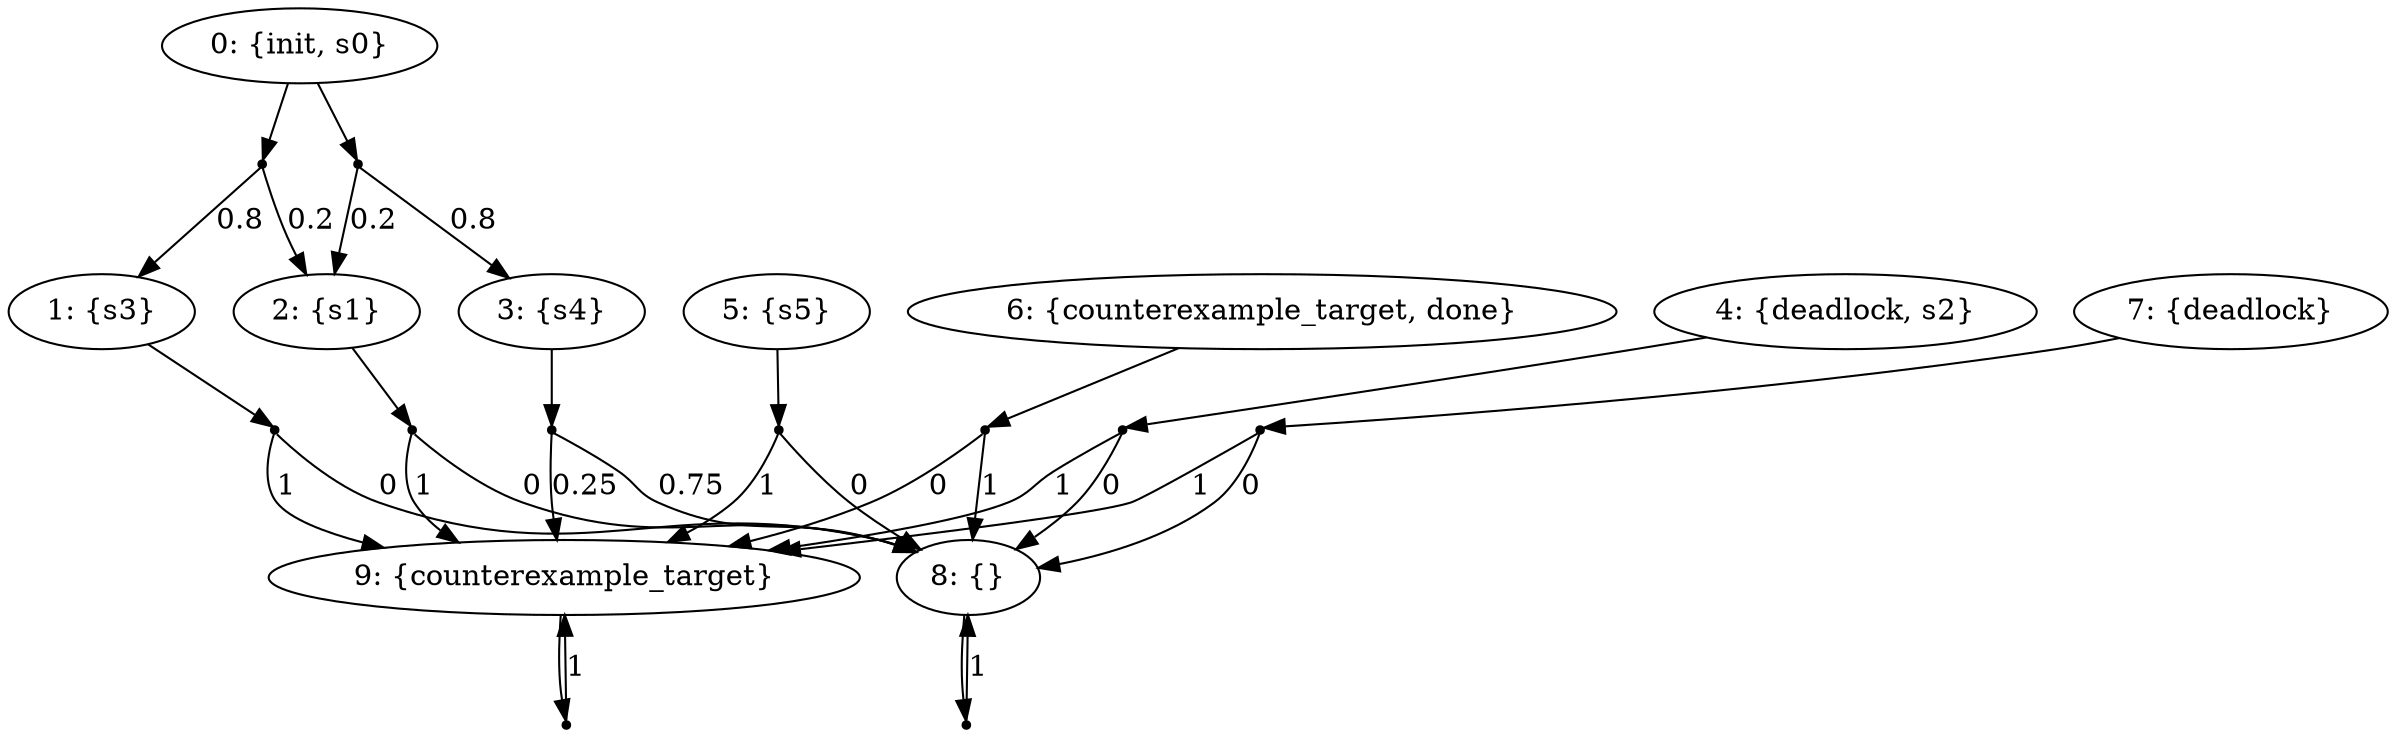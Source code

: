 digraph model {
	0 [ label = "0: {init, s0}" ];
	1 [ label = "1: {s3}" ];
	2 [ label = "2: {s1}" ];
	3 [ label = "3: {s4}" ];
	4 [ label = "4: {deadlock, s2}" ];
	5 [ label = "5: {s5}" ];
	6 [ label = "6: {counterexample_target, done}" ];
	7 [ label = "7: {deadlock}" ];
	8 [ label = "8: {}" ];
	9 [ label = "9: {counterexample_target}" ];
	"0c0" [shape = "point"];
	0 -> "0c0";
	"0c0" -> 1 [ label= "0.8" ];
	"0c0" -> 2 [ label= "0.2" ];
	"0c1" [shape = "point"];
	0 -> "0c1";
	"0c1" -> 2 [ label= "0.2" ];
	"0c1" -> 3 [ label= "0.8" ];
	"1c0" [shape = "point"];
	1 -> "1c0";
	"1c0" -> 8 [ label= "0" ];
	"1c0" -> 9 [ label= "1" ];
	"2c0" [shape = "point"];
	2 -> "2c0";
	"2c0" -> 8 [ label= "0" ];
	"2c0" -> 9 [ label= "1" ];
	"3c0" [shape = "point"];
	3 -> "3c0";
	"3c0" -> 8 [ label= "0.75" ];
	"3c0" -> 9 [ label= "0.25" ];
	"4c0" [shape = "point"];
	4 -> "4c0";
	"4c0" -> 8 [ label= "0" ];
	"4c0" -> 9 [ label= "1" ];
	"5c0" [shape = "point"];
	5 -> "5c0";
	"5c0" -> 8 [ label= "0" ];
	"5c0" -> 9 [ label= "1" ];
	"6c0" [shape = "point"];
	6 -> "6c0";
	"6c0" -> 8 [ label= "1" ];
	"6c0" -> 9 [ label= "0" ];
	"7c0" [shape = "point"];
	7 -> "7c0";
	"7c0" -> 8 [ label= "0" ];
	"7c0" -> 9 [ label= "1" ];
	"8c0" [shape = "point"];
	8 -> "8c0";
	"8c0" -> 8 [ label= "1" ];
	"9c0" [shape = "point"];
	9 -> "9c0";
	"9c0" -> 9 [ label= "1" ];
}
